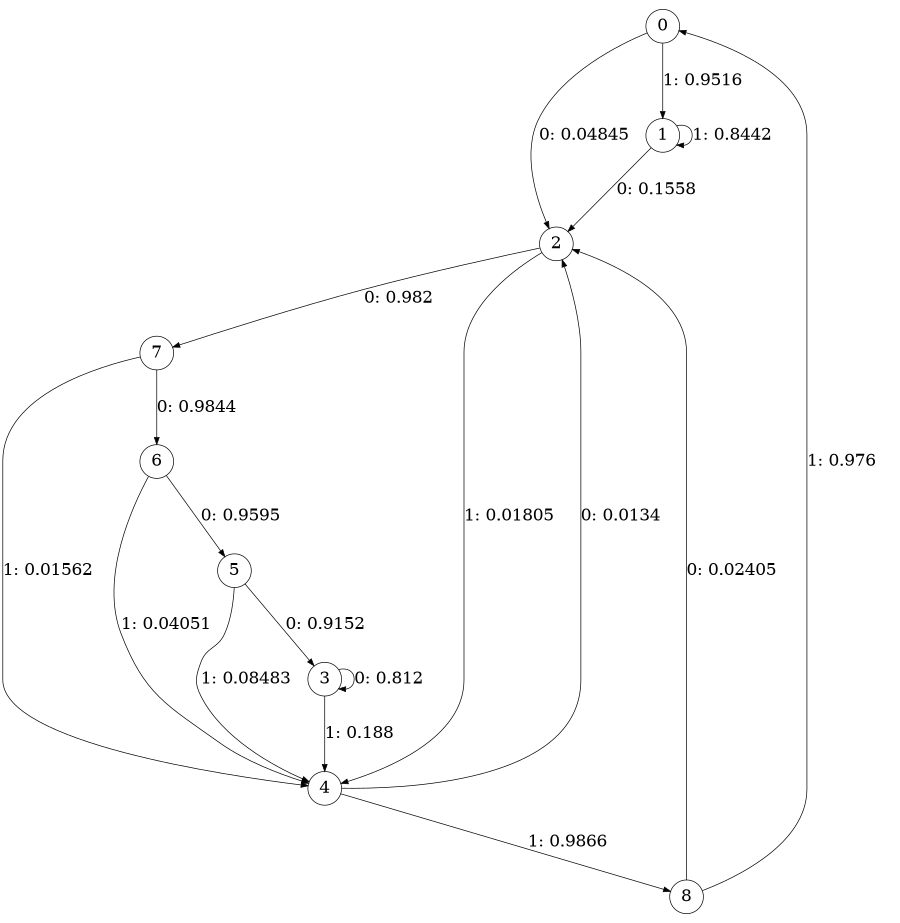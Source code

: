 digraph "ch3_random_short_L8" {
size = "6,8.5";
ratio = "fill";
node [shape = circle];
node [fontsize = 24];
edge [fontsize = 24];
0 -> 2 [label = "0: 0.04845  "];
0 -> 1 [label = "1: 0.9516   "];
1 -> 2 [label = "0: 0.1558   "];
1 -> 1 [label = "1: 0.8442   "];
2 -> 7 [label = "0: 0.982    "];
2 -> 4 [label = "1: 0.01805  "];
3 -> 3 [label = "0: 0.812    "];
3 -> 4 [label = "1: 0.188    "];
4 -> 2 [label = "0: 0.0134   "];
4 -> 8 [label = "1: 0.9866   "];
5 -> 3 [label = "0: 0.9152   "];
5 -> 4 [label = "1: 0.08483  "];
6 -> 5 [label = "0: 0.9595   "];
6 -> 4 [label = "1: 0.04051  "];
7 -> 6 [label = "0: 0.9844   "];
7 -> 4 [label = "1: 0.01562  "];
8 -> 2 [label = "0: 0.02405  "];
8 -> 0 [label = "1: 0.976    "];
}